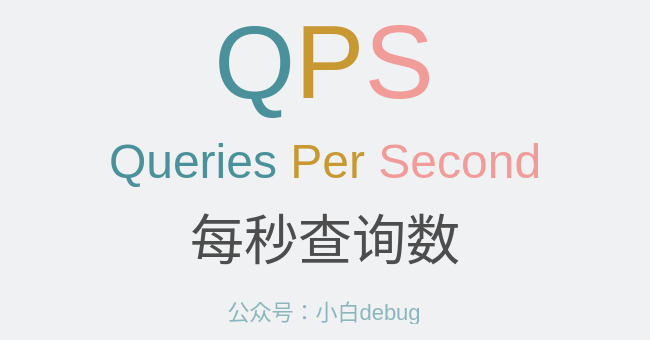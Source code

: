 <mxfile version="22.1.18" type="github">
  <diagram id="jk84KoCiqGRbvonOO5nR" name="Page-1">
    <mxGraphModel dx="1306" dy="762" grid="0" gridSize="10" guides="1" tooltips="1" connect="1" arrows="1" fold="1" page="1" pageScale="1" pageWidth="500" pageHeight="190" background="#EFF1F3" math="0" shadow="0">
      <root>
        <mxCell id="0" />
        <mxCell id="1" parent="0" />
        <mxCell id="XSbDL2rr6Gyu1OlXZJMn-2" value="&lt;font style=&quot;font-size: 52px;&quot;&gt;&lt;font style=&quot;font-size: 52px;&quot; color=&quot;#4a919b&quot;&gt;Q&lt;/font&gt;&lt;font style=&quot;font-size: 52px;&quot; color=&quot;#c89932&quot;&gt;P&lt;/font&gt;&lt;font style=&quot;font-size: 52px;&quot; color=&quot;#f19c99&quot;&gt;S&lt;/font&gt;&lt;/font&gt;" style="text;html=1;strokeColor=none;fillColor=none;align=center;verticalAlign=middle;whiteSpace=wrap;rounded=0;" parent="1" vertex="1">
          <mxGeometry x="88" y="20" width="324" height="50" as="geometry" />
        </mxCell>
        <mxCell id="XSbDL2rr6Gyu1OlXZJMn-3" value="&lt;font style=&quot;background-color: rgb(239, 241, 243); font-size: 24px;&quot;&gt;&lt;font style=&quot;font-size: 24px;&quot; color=&quot;#4a919b&quot;&gt;Queries&amp;nbsp;&lt;/font&gt;&lt;span style=&quot;color: rgb(200, 153, 50);&quot;&gt;Per&amp;nbsp;&lt;/span&gt;&lt;font color=&quot;#f19c99&quot; style=&quot;font-size: 24px;&quot;&gt;Second&lt;/font&gt;&lt;/font&gt;" style="text;html=1;strokeColor=none;fillColor=none;align=center;verticalAlign=middle;whiteSpace=wrap;rounded=0;" parent="1" vertex="1">
          <mxGeometry x="121" y="83" width="259" height="24" as="geometry" />
        </mxCell>
        <mxCell id="cjVENmCrDsrbWY_3om6L-1" value="&lt;font&gt;&lt;font color=&quot;#4d4d4d&quot; style=&quot;font-size: 27px;&quot;&gt;每秒查询数&lt;/font&gt;&lt;br&gt;&lt;/font&gt;" style="text;html=1;strokeColor=none;fillColor=none;align=center;verticalAlign=middle;whiteSpace=wrap;rounded=0;" parent="1" vertex="1">
          <mxGeometry x="151" y="125" width="198.75" height="20" as="geometry" />
        </mxCell>
        <mxCell id="fHy6eYryyDL-RtLBSJ3Z-1" value="&lt;font color=&quot;#4a909b&quot; style=&quot;font-size: 11px;&quot;&gt;公众号：小白debug&lt;/font&gt;" style="text;html=1;strokeColor=none;fillColor=none;align=center;verticalAlign=middle;whiteSpace=wrap;rounded=0;fontSize=16;textOpacity=60;" parent="1" vertex="1">
          <mxGeometry x="187.01" y="153" width="126" height="30" as="geometry" />
        </mxCell>
      </root>
    </mxGraphModel>
  </diagram>
</mxfile>
